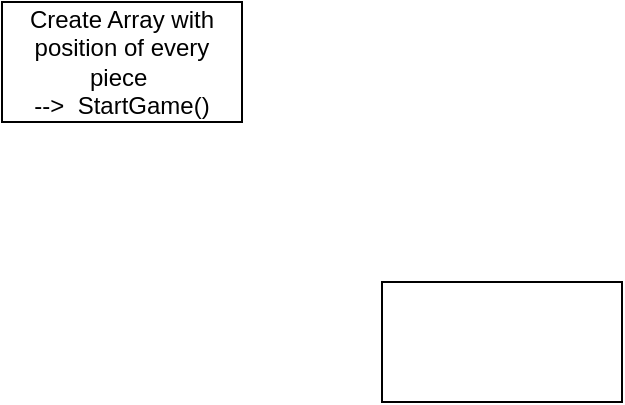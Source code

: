 <mxfile>
    <diagram id="6GohxhQodcmeD1K0VqJS" name="Page-1">
        <mxGraphModel dx="1735" dy="658" grid="1" gridSize="10" guides="1" tooltips="1" connect="1" arrows="1" fold="1" page="1" pageScale="1" pageWidth="850" pageHeight="1100" math="0" shadow="0">
            <root>
                <mxCell id="0"/>
                <mxCell id="1" parent="0"/>
                <mxCell id="2" value="Create Array with position of every piece&amp;nbsp;&lt;br&gt;--&amp;gt;&amp;nbsp; StartGame()" style="rounded=0;whiteSpace=wrap;html=1;" vertex="1" parent="1">
                    <mxGeometry x="40" y="160" width="120" height="60" as="geometry"/>
                </mxCell>
                <mxCell id="3" value="" style="rounded=0;whiteSpace=wrap;html=1;" vertex="1" parent="1">
                    <mxGeometry x="230" y="300" width="120" height="60" as="geometry"/>
                </mxCell>
            </root>
        </mxGraphModel>
    </diagram>
</mxfile>